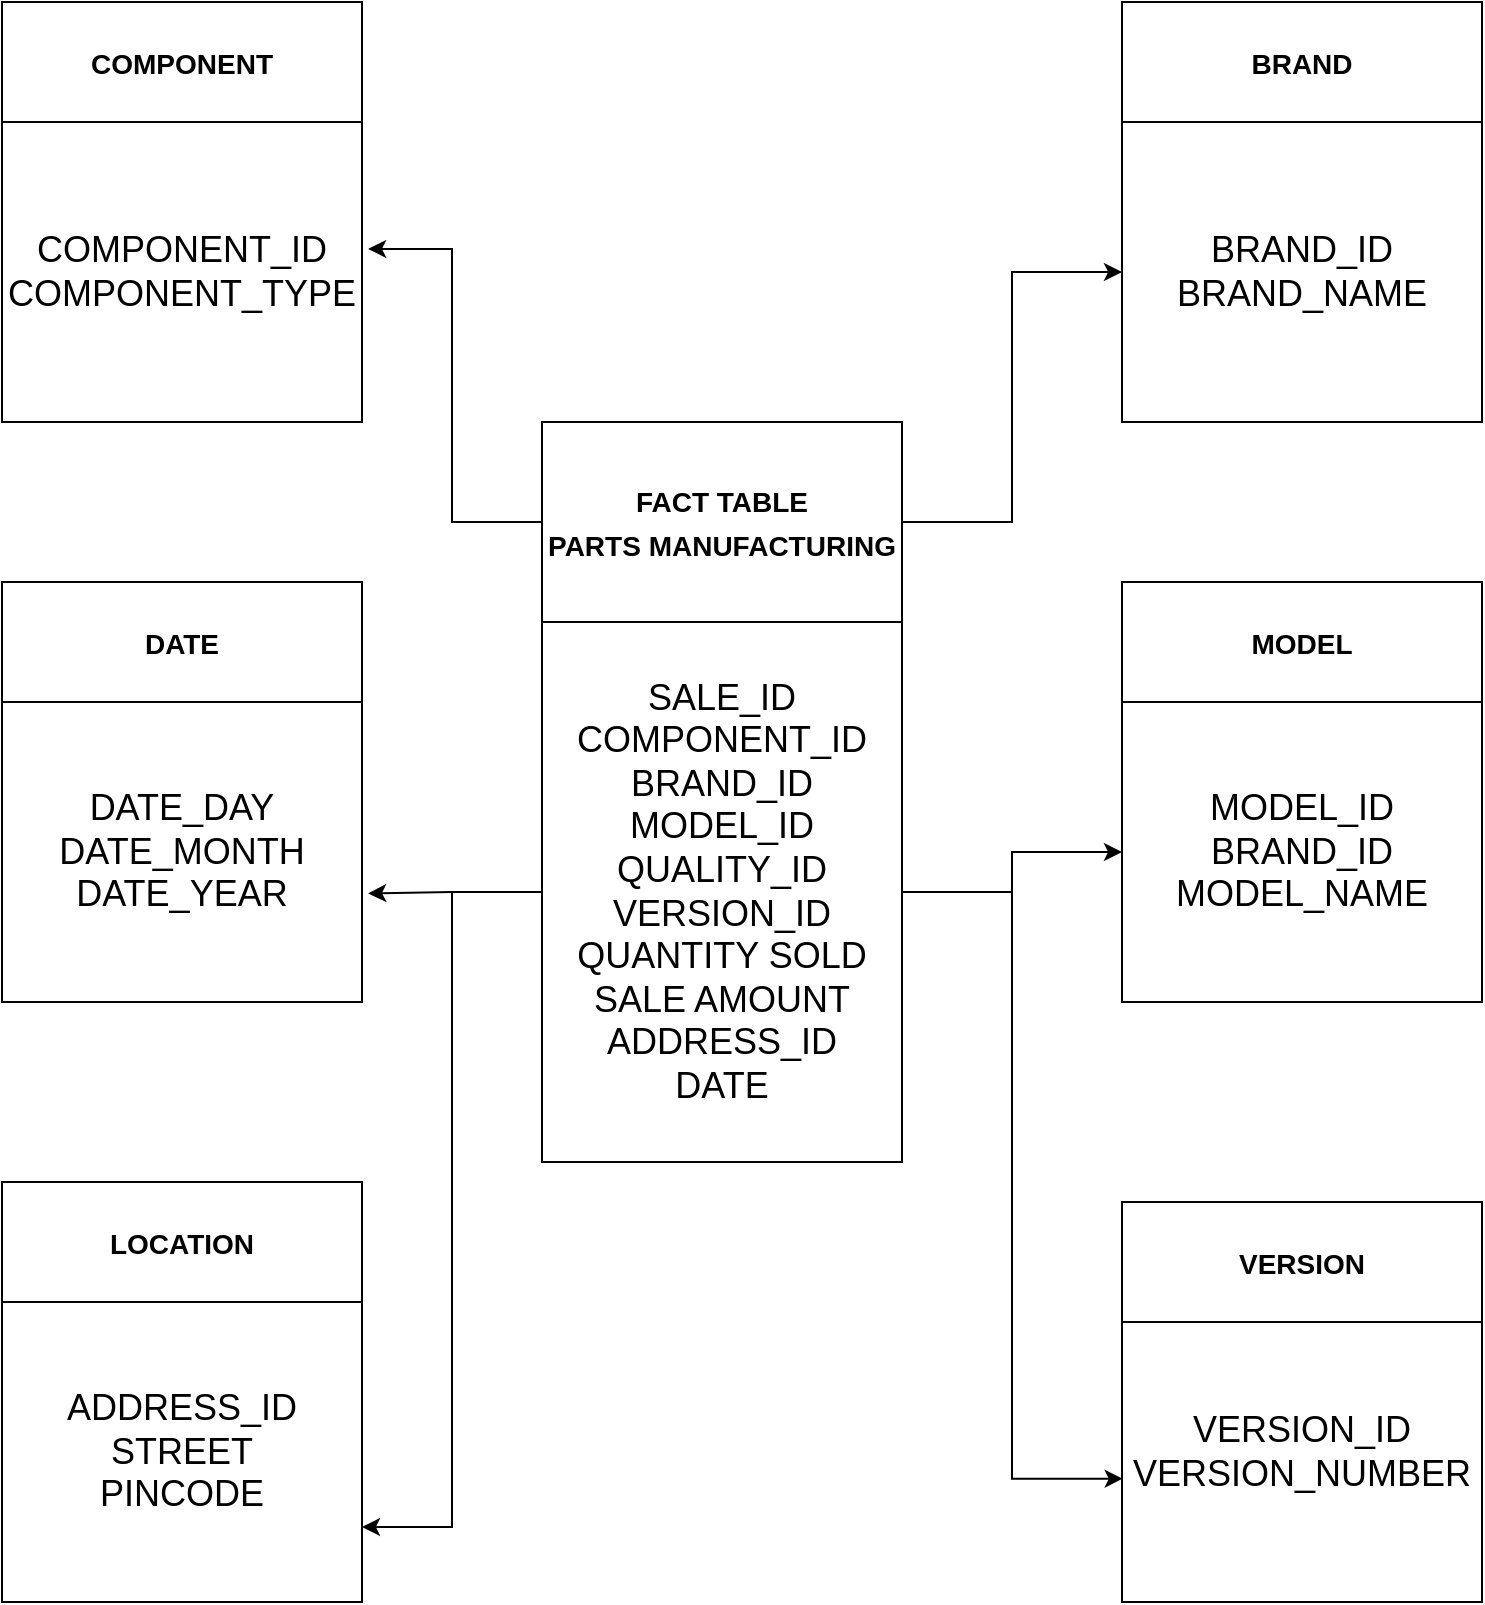 <mxfile version="20.8.23" type="github">
  <diagram name="Page-1" id="46wR3RdsSH38Fq0UGB0D">
    <mxGraphModel dx="1500" dy="1984" grid="1" gridSize="10" guides="1" tooltips="1" connect="1" arrows="1" fold="1" page="1" pageScale="1" pageWidth="850" pageHeight="1100" math="0" shadow="0">
      <root>
        <mxCell id="0" />
        <mxCell id="1" parent="0" />
        <mxCell id="fbwsySILPws-T8dBjuAr-22" style="edgeStyle=orthogonalEdgeStyle;rounded=0;orthogonalLoop=1;jettySize=auto;html=1;entryX=1.017;entryY=0.638;entryDx=0;entryDy=0;entryPerimeter=0;fontSize=14;" edge="1" parent="1" source="fbwsySILPws-T8dBjuAr-3" target="fbwsySILPws-T8dBjuAr-12">
          <mxGeometry relative="1" as="geometry" />
        </mxCell>
        <mxCell id="fbwsySILPws-T8dBjuAr-25" style="edgeStyle=orthogonalEdgeStyle;rounded=0;orthogonalLoop=1;jettySize=auto;html=1;entryX=0;entryY=0.5;entryDx=0;entryDy=0;fontSize=14;" edge="1" parent="1" source="fbwsySILPws-T8dBjuAr-3" target="fbwsySILPws-T8dBjuAr-8">
          <mxGeometry relative="1" as="geometry" />
        </mxCell>
        <mxCell id="fbwsySILPws-T8dBjuAr-26" style="edgeStyle=orthogonalEdgeStyle;rounded=0;orthogonalLoop=1;jettySize=auto;html=1;entryX=0.002;entryY=0.589;entryDx=0;entryDy=0;entryPerimeter=0;fontSize=14;" edge="1" parent="1" source="fbwsySILPws-T8dBjuAr-3" target="fbwsySILPws-T8dBjuAr-14">
          <mxGeometry relative="1" as="geometry" />
        </mxCell>
        <mxCell id="fbwsySILPws-T8dBjuAr-27" style="edgeStyle=orthogonalEdgeStyle;rounded=0;orthogonalLoop=1;jettySize=auto;html=1;entryX=1;entryY=0.75;entryDx=0;entryDy=0;fontSize=14;" edge="1" parent="1" source="fbwsySILPws-T8dBjuAr-3" target="fbwsySILPws-T8dBjuAr-10">
          <mxGeometry relative="1" as="geometry" />
        </mxCell>
        <mxCell id="fbwsySILPws-T8dBjuAr-3" value="&lt;font style=&quot;font-size: 18px;&quot;&gt;SALE_ID&lt;br&gt;COMPONENT_ID&lt;br&gt;BRAND_ID&lt;br&gt;MODEL_ID&lt;br&gt;QUALITY_ID&lt;br&gt;VERSION_ID&lt;br&gt;QUANTITY SOLD&lt;br&gt;SALE AMOUNT&lt;br&gt;ADDRESS_ID&lt;br&gt;DATE&lt;/font&gt;" style="rounded=0;whiteSpace=wrap;html=1;" vertex="1" parent="1">
          <mxGeometry x="340" y="170" width="180" height="270" as="geometry" />
        </mxCell>
        <mxCell id="fbwsySILPws-T8dBjuAr-23" style="edgeStyle=orthogonalEdgeStyle;rounded=0;orthogonalLoop=1;jettySize=auto;html=1;entryX=1.017;entryY=0.423;entryDx=0;entryDy=0;entryPerimeter=0;fontSize=14;" edge="1" parent="1" source="fbwsySILPws-T8dBjuAr-4" target="fbwsySILPws-T8dBjuAr-16">
          <mxGeometry relative="1" as="geometry" />
        </mxCell>
        <mxCell id="fbwsySILPws-T8dBjuAr-24" style="edgeStyle=orthogonalEdgeStyle;rounded=0;orthogonalLoop=1;jettySize=auto;html=1;entryX=0;entryY=0.5;entryDx=0;entryDy=0;fontSize=14;" edge="1" parent="1" source="fbwsySILPws-T8dBjuAr-4" target="fbwsySILPws-T8dBjuAr-5">
          <mxGeometry relative="1" as="geometry" />
        </mxCell>
        <mxCell id="fbwsySILPws-T8dBjuAr-4" value="&lt;font style=&quot;font-size: 14px;&quot;&gt;&lt;b&gt;FACT TABLE&lt;br&gt;PARTS MANUFACTURING&lt;/b&gt;&lt;/font&gt;" style="rounded=0;whiteSpace=wrap;html=1;fontSize=18;" vertex="1" parent="1">
          <mxGeometry x="340" y="70" width="180" height="100" as="geometry" />
        </mxCell>
        <mxCell id="fbwsySILPws-T8dBjuAr-5" value="&lt;span style=&quot;font-size: 18px;&quot;&gt;BRAND_ID&lt;br&gt;BRAND_NAME&lt;br&gt;&lt;/span&gt;" style="rounded=0;whiteSpace=wrap;html=1;" vertex="1" parent="1">
          <mxGeometry x="630" y="-80" width="180" height="150" as="geometry" />
        </mxCell>
        <mxCell id="fbwsySILPws-T8dBjuAr-6" value="&lt;span style=&quot;font-size: 14px;&quot;&gt;&lt;b&gt;BRAND&lt;/b&gt;&lt;/span&gt;" style="rounded=0;whiteSpace=wrap;html=1;fontSize=18;" vertex="1" parent="1">
          <mxGeometry x="630" y="-140" width="180" height="60" as="geometry" />
        </mxCell>
        <mxCell id="fbwsySILPws-T8dBjuAr-8" value="&lt;span style=&quot;font-size: 18px;&quot;&gt;MODEL_ID&lt;br&gt;BRAND_ID&lt;br&gt;MODEL_NAME&lt;br&gt;&lt;/span&gt;" style="rounded=0;whiteSpace=wrap;html=1;" vertex="1" parent="1">
          <mxGeometry x="630" y="210" width="180" height="150" as="geometry" />
        </mxCell>
        <mxCell id="fbwsySILPws-T8dBjuAr-9" value="&lt;span style=&quot;font-size: 14px;&quot;&gt;&lt;b&gt;MODEL&lt;/b&gt;&lt;/span&gt;" style="rounded=0;whiteSpace=wrap;html=1;fontSize=18;" vertex="1" parent="1">
          <mxGeometry x="630" y="150" width="180" height="60" as="geometry" />
        </mxCell>
        <mxCell id="fbwsySILPws-T8dBjuAr-10" value="&lt;span style=&quot;font-size: 18px;&quot;&gt;ADDRESS_ID&lt;br&gt;STREET&lt;br&gt;PINCODE&lt;br&gt;&lt;/span&gt;" style="rounded=0;whiteSpace=wrap;html=1;" vertex="1" parent="1">
          <mxGeometry x="70" y="510" width="180" height="150" as="geometry" />
        </mxCell>
        <mxCell id="fbwsySILPws-T8dBjuAr-11" value="&lt;span style=&quot;font-size: 14px;&quot;&gt;&lt;b&gt;LOCATION&lt;/b&gt;&lt;/span&gt;" style="rounded=0;whiteSpace=wrap;html=1;fontSize=18;" vertex="1" parent="1">
          <mxGeometry x="70" y="450" width="180" height="60" as="geometry" />
        </mxCell>
        <mxCell id="fbwsySILPws-T8dBjuAr-12" value="&lt;span style=&quot;font-size: 18px;&quot;&gt;DATE_DAY&lt;br&gt;DATE_MONTH&lt;br&gt;DATE_YEAR&lt;br&gt;&lt;/span&gt;" style="rounded=0;whiteSpace=wrap;html=1;" vertex="1" parent="1">
          <mxGeometry x="70" y="210" width="180" height="150" as="geometry" />
        </mxCell>
        <mxCell id="fbwsySILPws-T8dBjuAr-13" value="&lt;span style=&quot;font-size: 14px;&quot;&gt;&lt;b&gt;DATE&lt;/b&gt;&lt;/span&gt;" style="rounded=0;whiteSpace=wrap;html=1;fontSize=18;" vertex="1" parent="1">
          <mxGeometry x="70" y="150" width="180" height="60" as="geometry" />
        </mxCell>
        <mxCell id="fbwsySILPws-T8dBjuAr-14" value="&lt;span style=&quot;font-size: 18px;&quot;&gt;VERSION_ID&lt;br&gt;VERSION_NUMBER&lt;br&gt;&lt;/span&gt;" style="rounded=0;whiteSpace=wrap;html=1;" vertex="1" parent="1">
          <mxGeometry x="630" y="510" width="180" height="150" as="geometry" />
        </mxCell>
        <mxCell id="fbwsySILPws-T8dBjuAr-15" value="&lt;span style=&quot;font-size: 14px;&quot;&gt;&lt;b&gt;VERSION&lt;/b&gt;&lt;/span&gt;" style="rounded=0;whiteSpace=wrap;html=1;fontSize=18;" vertex="1" parent="1">
          <mxGeometry x="630" y="460" width="180" height="60" as="geometry" />
        </mxCell>
        <mxCell id="fbwsySILPws-T8dBjuAr-16" value="&lt;span style=&quot;font-size: 18px;&quot;&gt;COMPONENT_ID&lt;br&gt;COMPONENT_TYPE&lt;br&gt;&lt;/span&gt;" style="rounded=0;whiteSpace=wrap;html=1;" vertex="1" parent="1">
          <mxGeometry x="70" y="-80" width="180" height="150" as="geometry" />
        </mxCell>
        <mxCell id="fbwsySILPws-T8dBjuAr-17" value="&lt;span style=&quot;font-size: 14px;&quot;&gt;&lt;b&gt;COMPONENT&lt;/b&gt;&lt;/span&gt;" style="rounded=0;whiteSpace=wrap;html=1;fontSize=18;" vertex="1" parent="1">
          <mxGeometry x="70" y="-140" width="180" height="60" as="geometry" />
        </mxCell>
      </root>
    </mxGraphModel>
  </diagram>
</mxfile>

